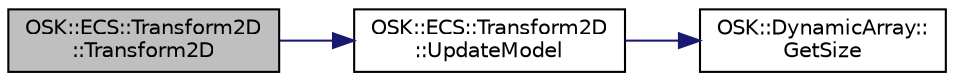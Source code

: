 digraph "OSK::ECS::Transform2D::Transform2D"
{
 // LATEX_PDF_SIZE
  edge [fontname="Helvetica",fontsize="10",labelfontname="Helvetica",labelfontsize="10"];
  node [fontname="Helvetica",fontsize="10",shape=record];
  rankdir="LR";
  Node1 [label="OSK::ECS::Transform2D\l::Transform2D",height=0.2,width=0.4,color="black", fillcolor="grey75", style="filled", fontcolor="black",tooltip="Transform por defecto."];
  Node1 -> Node2 [color="midnightblue",fontsize="10",style="solid"];
  Node2 [label="OSK::ECS::Transform2D\l::UpdateModel",height=0.2,width=0.4,color="black", fillcolor="white", style="filled",URL="$class_o_s_k_1_1_e_c_s_1_1_transform2_d.html#a7f0d1cae30ec803e5d55019c97bce79a",tooltip="Actualiza la matriz modelo, y la de sus hijos."];
  Node2 -> Node3 [color="midnightblue",fontsize="10",style="solid"];
  Node3 [label="OSK::DynamicArray::\lGetSize",height=0.2,width=0.4,color="black", fillcolor="white", style="filled",URL="$class_o_s_k_1_1_dynamic_array.html#a94d0cbf0543d0c976de674d31b15df90",tooltip="Devuelve el número de elementos almacenados."];
}
